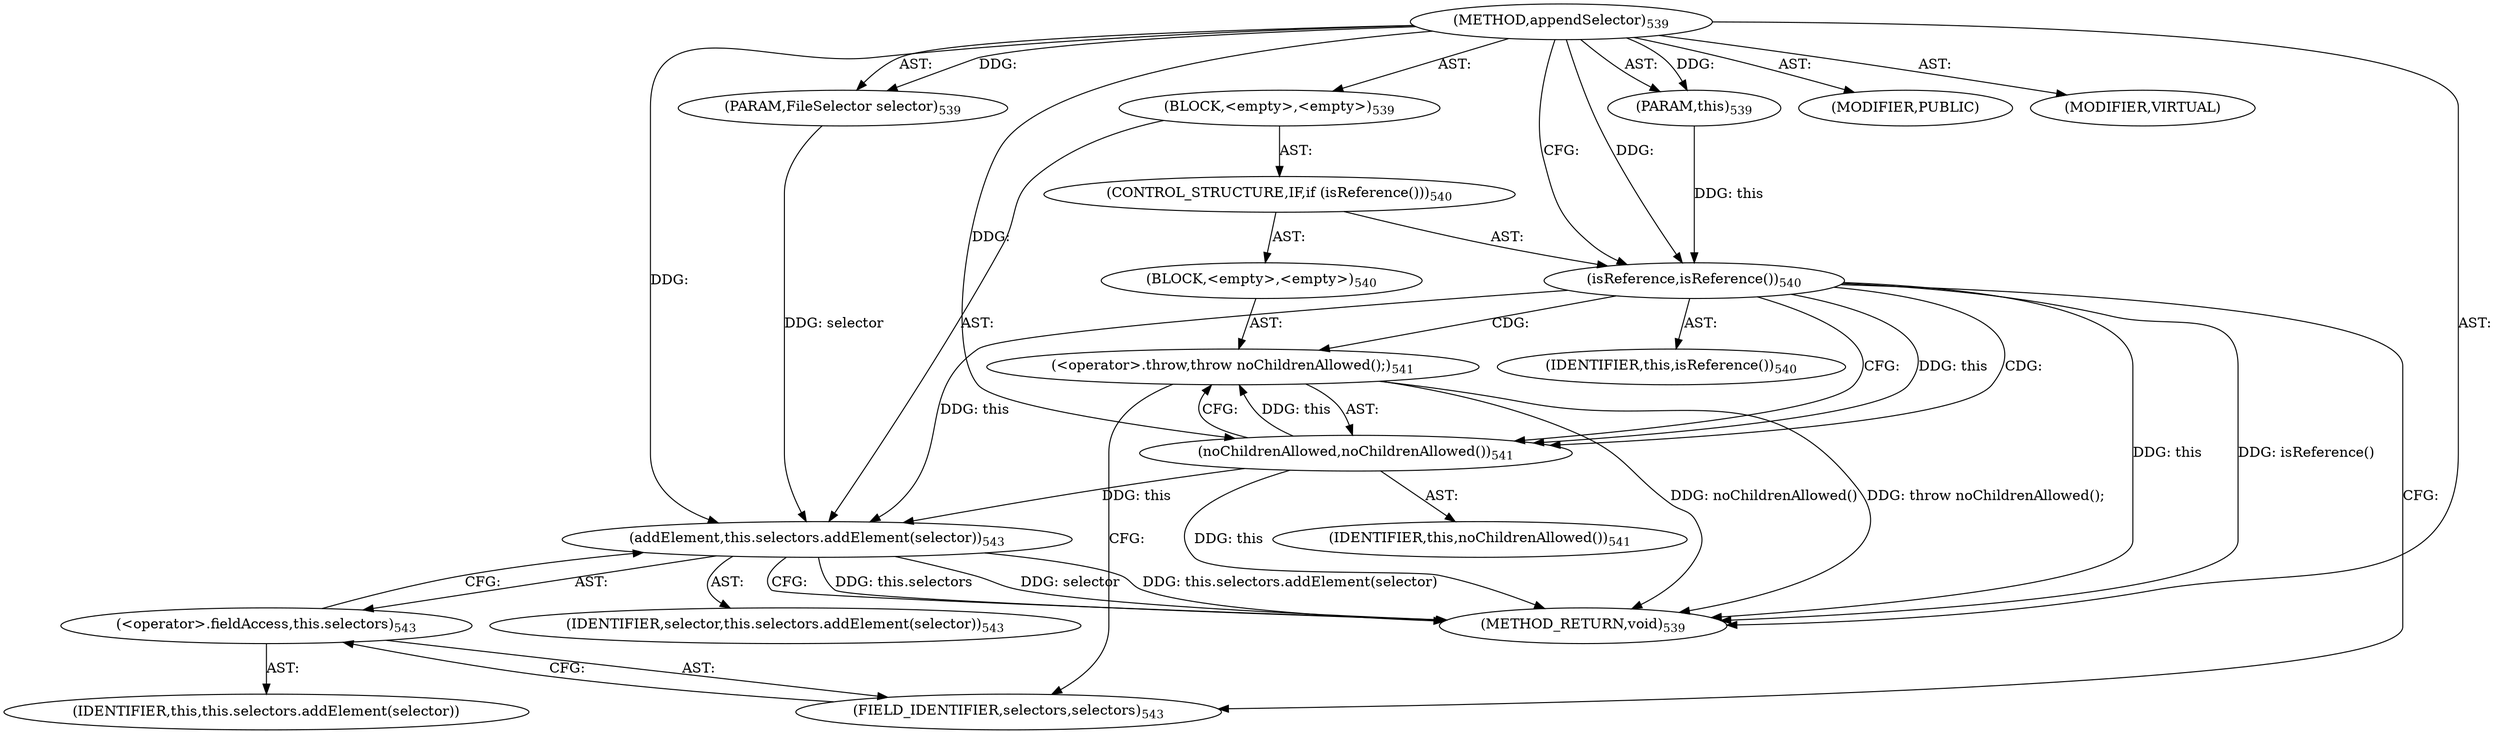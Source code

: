 digraph "appendSelector" {  
"111669149724" [label = <(METHOD,appendSelector)<SUB>539</SUB>> ]
"115964117018" [label = <(PARAM,this)<SUB>539</SUB>> ]
"115964117059" [label = <(PARAM,FileSelector selector)<SUB>539</SUB>> ]
"25769803854" [label = <(BLOCK,&lt;empty&gt;,&lt;empty&gt;)<SUB>539</SUB>> ]
"47244640301" [label = <(CONTROL_STRUCTURE,IF,if (isReference()))<SUB>540</SUB>> ]
"30064771434" [label = <(isReference,isReference())<SUB>540</SUB>> ]
"68719476817" [label = <(IDENTIFIER,this,isReference())<SUB>540</SUB>> ]
"25769803855" [label = <(BLOCK,&lt;empty&gt;,&lt;empty&gt;)<SUB>540</SUB>> ]
"30064771435" [label = <(&lt;operator&gt;.throw,throw noChildrenAllowed();)<SUB>541</SUB>> ]
"30064771436" [label = <(noChildrenAllowed,noChildrenAllowed())<SUB>541</SUB>> ]
"68719476818" [label = <(IDENTIFIER,this,noChildrenAllowed())<SUB>541</SUB>> ]
"30064771437" [label = <(addElement,this.selectors.addElement(selector))<SUB>543</SUB>> ]
"30064771438" [label = <(&lt;operator&gt;.fieldAccess,this.selectors)<SUB>543</SUB>> ]
"68719477029" [label = <(IDENTIFIER,this,this.selectors.addElement(selector))> ]
"55834574923" [label = <(FIELD_IDENTIFIER,selectors,selectors)<SUB>543</SUB>> ]
"68719477030" [label = <(IDENTIFIER,selector,this.selectors.addElement(selector))<SUB>543</SUB>> ]
"133143986239" [label = <(MODIFIER,PUBLIC)> ]
"133143986240" [label = <(MODIFIER,VIRTUAL)> ]
"128849018908" [label = <(METHOD_RETURN,void)<SUB>539</SUB>> ]
  "111669149724" -> "115964117018"  [ label = "AST: "] 
  "111669149724" -> "115964117059"  [ label = "AST: "] 
  "111669149724" -> "25769803854"  [ label = "AST: "] 
  "111669149724" -> "133143986239"  [ label = "AST: "] 
  "111669149724" -> "133143986240"  [ label = "AST: "] 
  "111669149724" -> "128849018908"  [ label = "AST: "] 
  "25769803854" -> "47244640301"  [ label = "AST: "] 
  "25769803854" -> "30064771437"  [ label = "AST: "] 
  "47244640301" -> "30064771434"  [ label = "AST: "] 
  "47244640301" -> "25769803855"  [ label = "AST: "] 
  "30064771434" -> "68719476817"  [ label = "AST: "] 
  "25769803855" -> "30064771435"  [ label = "AST: "] 
  "30064771435" -> "30064771436"  [ label = "AST: "] 
  "30064771436" -> "68719476818"  [ label = "AST: "] 
  "30064771437" -> "30064771438"  [ label = "AST: "] 
  "30064771437" -> "68719477030"  [ label = "AST: "] 
  "30064771438" -> "68719477029"  [ label = "AST: "] 
  "30064771438" -> "55834574923"  [ label = "AST: "] 
  "30064771437" -> "128849018908"  [ label = "CFG: "] 
  "30064771434" -> "30064771436"  [ label = "CFG: "] 
  "30064771434" -> "55834574923"  [ label = "CFG: "] 
  "30064771438" -> "30064771437"  [ label = "CFG: "] 
  "30064771435" -> "55834574923"  [ label = "CFG: "] 
  "55834574923" -> "30064771438"  [ label = "CFG: "] 
  "30064771436" -> "30064771435"  [ label = "CFG: "] 
  "111669149724" -> "30064771434"  [ label = "CFG: "] 
  "30064771434" -> "128849018908"  [ label = "DDG: this"] 
  "30064771434" -> "128849018908"  [ label = "DDG: isReference()"] 
  "30064771436" -> "128849018908"  [ label = "DDG: this"] 
  "30064771435" -> "128849018908"  [ label = "DDG: noChildrenAllowed()"] 
  "30064771435" -> "128849018908"  [ label = "DDG: throw noChildrenAllowed();"] 
  "30064771437" -> "128849018908"  [ label = "DDG: this.selectors"] 
  "30064771437" -> "128849018908"  [ label = "DDG: selector"] 
  "30064771437" -> "128849018908"  [ label = "DDG: this.selectors.addElement(selector)"] 
  "111669149724" -> "115964117018"  [ label = "DDG: "] 
  "111669149724" -> "115964117059"  [ label = "DDG: "] 
  "30064771434" -> "30064771437"  [ label = "DDG: this"] 
  "30064771436" -> "30064771437"  [ label = "DDG: this"] 
  "115964117059" -> "30064771437"  [ label = "DDG: selector"] 
  "111669149724" -> "30064771437"  [ label = "DDG: "] 
  "115964117018" -> "30064771434"  [ label = "DDG: this"] 
  "111669149724" -> "30064771434"  [ label = "DDG: "] 
  "30064771436" -> "30064771435"  [ label = "DDG: this"] 
  "30064771434" -> "30064771436"  [ label = "DDG: this"] 
  "111669149724" -> "30064771436"  [ label = "DDG: "] 
  "30064771434" -> "30064771436"  [ label = "CDG: "] 
  "30064771434" -> "30064771435"  [ label = "CDG: "] 
}
